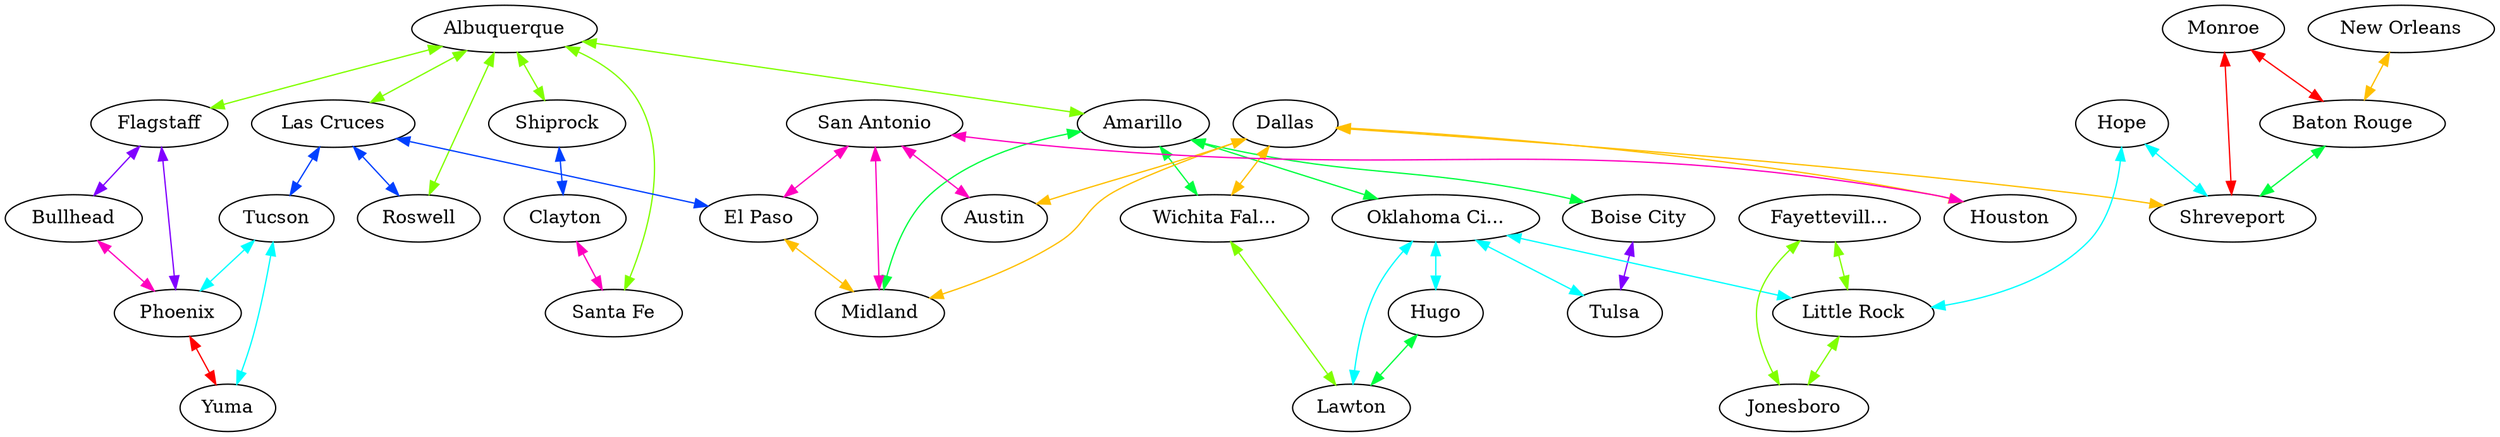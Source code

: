 graph x {
"Bullhead" [pos="0.555555555555556,-1.84722222222222",label="Bullhead"]
"Flagstaff" [pos="1.25,-2.06944444444444",label="Flagstaff"]
"Yuma" [pos="0.291666666666667,-2.65277777777778",label="Yuma"]
"Phoenix" [pos="0.986111111111111,-2.56944444444444",label="Phoenix"]
"Tucson" [pos="1.09722222222222,-3.20833333333333",label="Tucson"]
"Shiprock" [pos="2.36111111111111,-1.95833333333333",label="Shiprock"]
"Clayton" [pos="3.51388888888889,-2.01388888888889",label="Clayton"]
"Santa Fe" [pos="2.98611111111111,-2.31944444444444",label="Santa Fe"]
"Albuquerque" [pos="2.59722222222222,-2.58333333333333",label="Albuquerque"]
"Las Cruces" [pos="2.13888888888889,-3.25",label="Las Cruces"]
"Roswell" [pos="3.29166666666667,-3.13888888888889",label="Roswell"]
"El Paso" [pos="3.23611111111111,-3.91666666666667",label="El Paso"]
"Amarillo" [pos="4.38888888888889,-2.69444444444444",label="Amarillo"]
"Midland" [pos="4.56944444444444,-4.06944444444444",label="Midland"]
"Wichita Falls" [pos="5.38888888888889,-3.34722222222222",label="Wichita Fal..."]
"Dallas" [pos="5.86111111111111,-3.80555555555556",label="Dallas"]
"Austin" [pos="5.36111111111111,-4.40277777777778",label="Austin"]
"San Antonio" [pos="5.18055555555556,-5.23611111111111",label="San Antonio"]
"Houston" [pos="6.04166666666667,-4.79166666666667",label="Houston"]
"Boise City" [pos="4.625,-1.97222222222222",label="Boise City"]
"Tulsa" [pos="6.19444444444444,-2.11111111111111",label="Tulsa"]
"Oklahoma City" [pos="5.875,-2.43055555555556",label="Oklahoma Ci..."]
"Lawton" [pos="5.36111111111111,-2.77777777777778",label="Lawton"]
"Hugo" [pos="6.36111111111111,-2.80555555555556",label="Hugo"]
"Fayetteville" [pos="7.11111111111111,-2.09722222222222",label="Fayettevill..."]
"Jonesboro" [pos="7.97222222222222,-2.06944444444444",label="Jonesboro"]
"Little Rock" [pos="7.59722222222222,-2.48611111111111",label="Little Rock"]
"Hope" [pos="7.30555555555556,-2.90277777777778",label="Hope"]
"Shreveport" [pos="7.05555555555556,-3.625",label="Shreveport"]
"Monroe" [pos="7.54166666666667,-3.58333333333333",label="Monroe"]
"Baton Rouge" [pos="7.70833333333333,-4.31944444444444",label="Baton Rouge"]
"New Orleans" [pos="8.19444444444444,-4.59722222222222",label="New Orleans"]
"New Orleans" -- "Baton Rouge" [dir="both",color="0.125,1,1"]
"Albuquerque" -- "Flagstaff" [dir="both",color="0.25,1,1"]
"Albuquerque" -- "Shiprock" [dir="both",color="0.25,1,1"]
"Albuquerque" -- "Roswell" [dir="both",color="0.25,1,1"]
"Albuquerque" -- "Amarillo" [dir="both",color="0.25,1,1"]
"Albuquerque" -- "Santa Fe" [dir="both",color="0.25,1,1"]
"Albuquerque" -- "Las Cruces" [dir="both",color="0.25,1,1"]
"Amarillo" -- "Wichita Falls" [dir="both",color="0.375,1,1"]
"Amarillo" -- "Boise City" [dir="both",color="0.375,1,1"]
"Amarillo" -- "Oklahoma City" [dir="both",color="0.375,1,1"]
"Amarillo" -- "Midland" [dir="both",color="0.375,1,1"]
"Oklahoma City" -- "Little Rock" [dir="both",color="0.5,1,1"]
"Oklahoma City" -- "Lawton" [dir="both",color="0.5,1,1"]
"Oklahoma City" -- "Hugo" [dir="both",color="0.5,1,1"]
"Oklahoma City" -- "Tulsa" [dir="both",color="0.5,1,1"]
"Las Cruces" -- "El Paso" [dir="both",color="0.625,1,1"]
"Las Cruces" -- "Tucson" [dir="both",color="0.625,1,1"]
"Las Cruces" -- "Roswell" [dir="both",color="0.625,1,1"]
"Flagstaff" -- "Bullhead" [dir="both",color="0.75,1,1"]
"Flagstaff" -- "Phoenix" [dir="both",color="0.75,1,1"]
"San Antonio" -- "El Paso" [dir="both",color="0.875,1,1"]
"San Antonio" -- "Austin" [dir="both",color="0.875,1,1"]
"San Antonio" -- "Houston" [dir="both",color="0.875,1,1"]
"San Antonio" -- "Midland" [dir="both",color="0.875,1,1"]
"Monroe" -- "Shreveport" [dir="both",color="1,1,1"]
"Monroe" -- "Baton Rouge" [dir="both",color="1,1,1"]
"Dallas" -- "Wichita Falls" [dir="both",color="0.125,1,1"]
"Dallas" -- "Shreveport" [dir="both",color="0.125,1,1"]
"Dallas" -- "Austin" [dir="both",color="0.125,1,1"]
"Dallas" -- "Houston" [dir="both",color="0.125,1,1"]
"Dallas" -- "Midland" [dir="both",color="0.125,1,1"]
"Fayetteville" -- "Little Rock" [dir="both",color="0.25,1,1"]
"Fayetteville" -- "Jonesboro" [dir="both",color="0.25,1,1"]
"Baton Rouge" -- "Shreveport" [dir="both",color="0.375,1,1"]
"Hope" -- "Little Rock" [dir="both",color="0.5,1,1"]
"Hope" -- "Shreveport" [dir="both",color="0.5,1,1"]
"Shiprock" -- "Clayton" [dir="both",color="0.625,1,1"]
"Boise City" -- "Tulsa" [dir="both",color="0.75,1,1"]
"El Paso" -- "Midland" [dir="both",color="0.125,1,1"]
"Wichita Falls" -- "Lawton" [dir="both",color="0.25,1,1"]
"Hugo" -- "Lawton" [dir="both",color="0.375,1,1"]
"Tucson" -- "Yuma" [dir="both",color="0.5,1,1"]
"Tucson" -- "Phoenix" [dir="both",color="0.5,1,1"]
"Bullhead" -- "Phoenix" [dir="both",color="0.875,1,1"]
"Phoenix" -- "Yuma" [dir="both",color="1,1,1"]
"Little Rock" -- "Jonesboro" [dir="both",color="0.25,1,1"]
"Clayton" -- "Santa Fe" [dir="both",color="0.875,1,1"]
}
